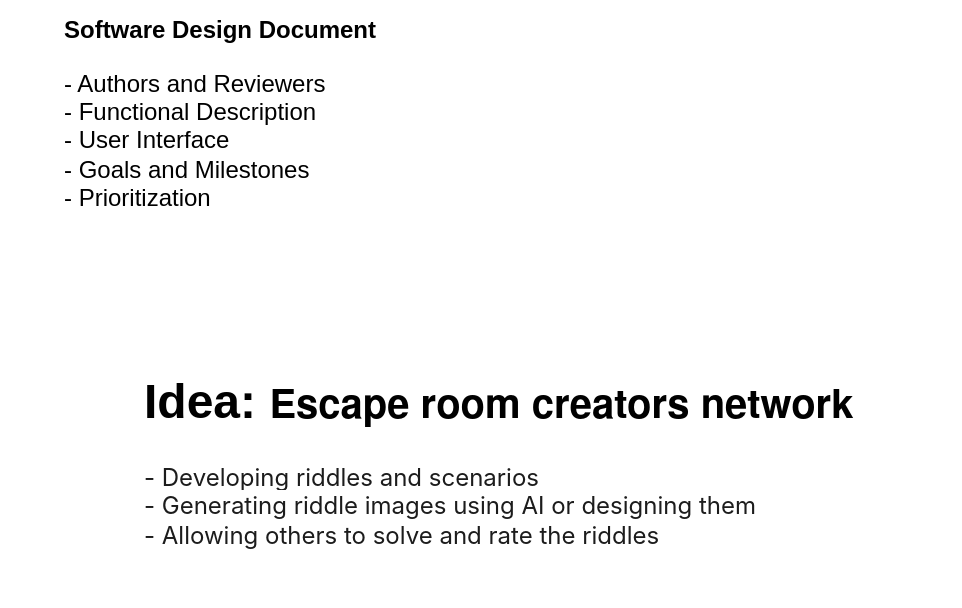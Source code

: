<mxfile version="24.7.6">
  <diagram name="Page-1" id="WMCa53CEMi7K9Hnrynjo">
    <mxGraphModel dx="874" dy="554" grid="1" gridSize="10" guides="1" tooltips="1" connect="1" arrows="1" fold="1" page="1" pageScale="1" pageWidth="827" pageHeight="1169" math="0" shadow="0">
      <root>
        <mxCell id="0" />
        <mxCell id="1" parent="0" />
        <mxCell id="QbUHsXtKiqa6Tv_4acNO-1" value="Software Design Document" style="text;strokeColor=none;align=center;fillColor=none;html=1;verticalAlign=middle;whiteSpace=wrap;rounded=0;fontStyle=1" vertex="1" parent="1">
          <mxGeometry x="220" y="20" width="220" height="30" as="geometry" />
        </mxCell>
        <mxCell id="QbUHsXtKiqa6Tv_4acNO-5" value="- Authors and Reviewers&lt;div&gt;- Functional Description&lt;/div&gt;&lt;div&gt;- User Interface&lt;/div&gt;&lt;div&gt;- Goals and Milestones&lt;/div&gt;&lt;div&gt;- Prioritization&lt;/div&gt;" style="text;html=1;align=left;verticalAlign=middle;whiteSpace=wrap;rounded=0;" vertex="1" parent="1">
          <mxGeometry x="250" y="30" width="240" height="120" as="geometry" />
        </mxCell>
        <mxCell id="QbUHsXtKiqa6Tv_4acNO-7" value="&lt;h1 style=&quot;margin-top: 0px;&quot;&gt;&lt;span style=&quot;background-color: initial;&quot;&gt;Idea:&amp;nbsp;&lt;/span&gt;&lt;b style=&quot;font-family: &amp;quot;Helvetica Neue&amp;quot;; font-size: 20px; background-color: initial;&quot;&gt;Escape room creators network&lt;span class=&quot;Apple-converted-space&quot;&gt;&amp;nbsp;&lt;/span&gt;&lt;/b&gt;&lt;/h1&gt;&lt;div style=&quot;&quot;&gt;&lt;span style=&quot;color: rgb(28, 28, 28); font-family: Inter, sans-serif; white-space-collapse: break-spaces; background-color: rgb(255, 255, 255);&quot;&gt;- Developing riddles and scenarios&lt;br&gt;- Generating riddle images using AI or designing them&lt;br&gt;- Allowing others to solve and rate the riddles&lt;/span&gt;&lt;br&gt;&lt;/div&gt;" style="text;html=1;whiteSpace=wrap;overflow=hidden;rounded=0;" vertex="1" parent="1">
          <mxGeometry x="290" y="200" width="410" height="120" as="geometry" />
        </mxCell>
      </root>
    </mxGraphModel>
  </diagram>
</mxfile>
